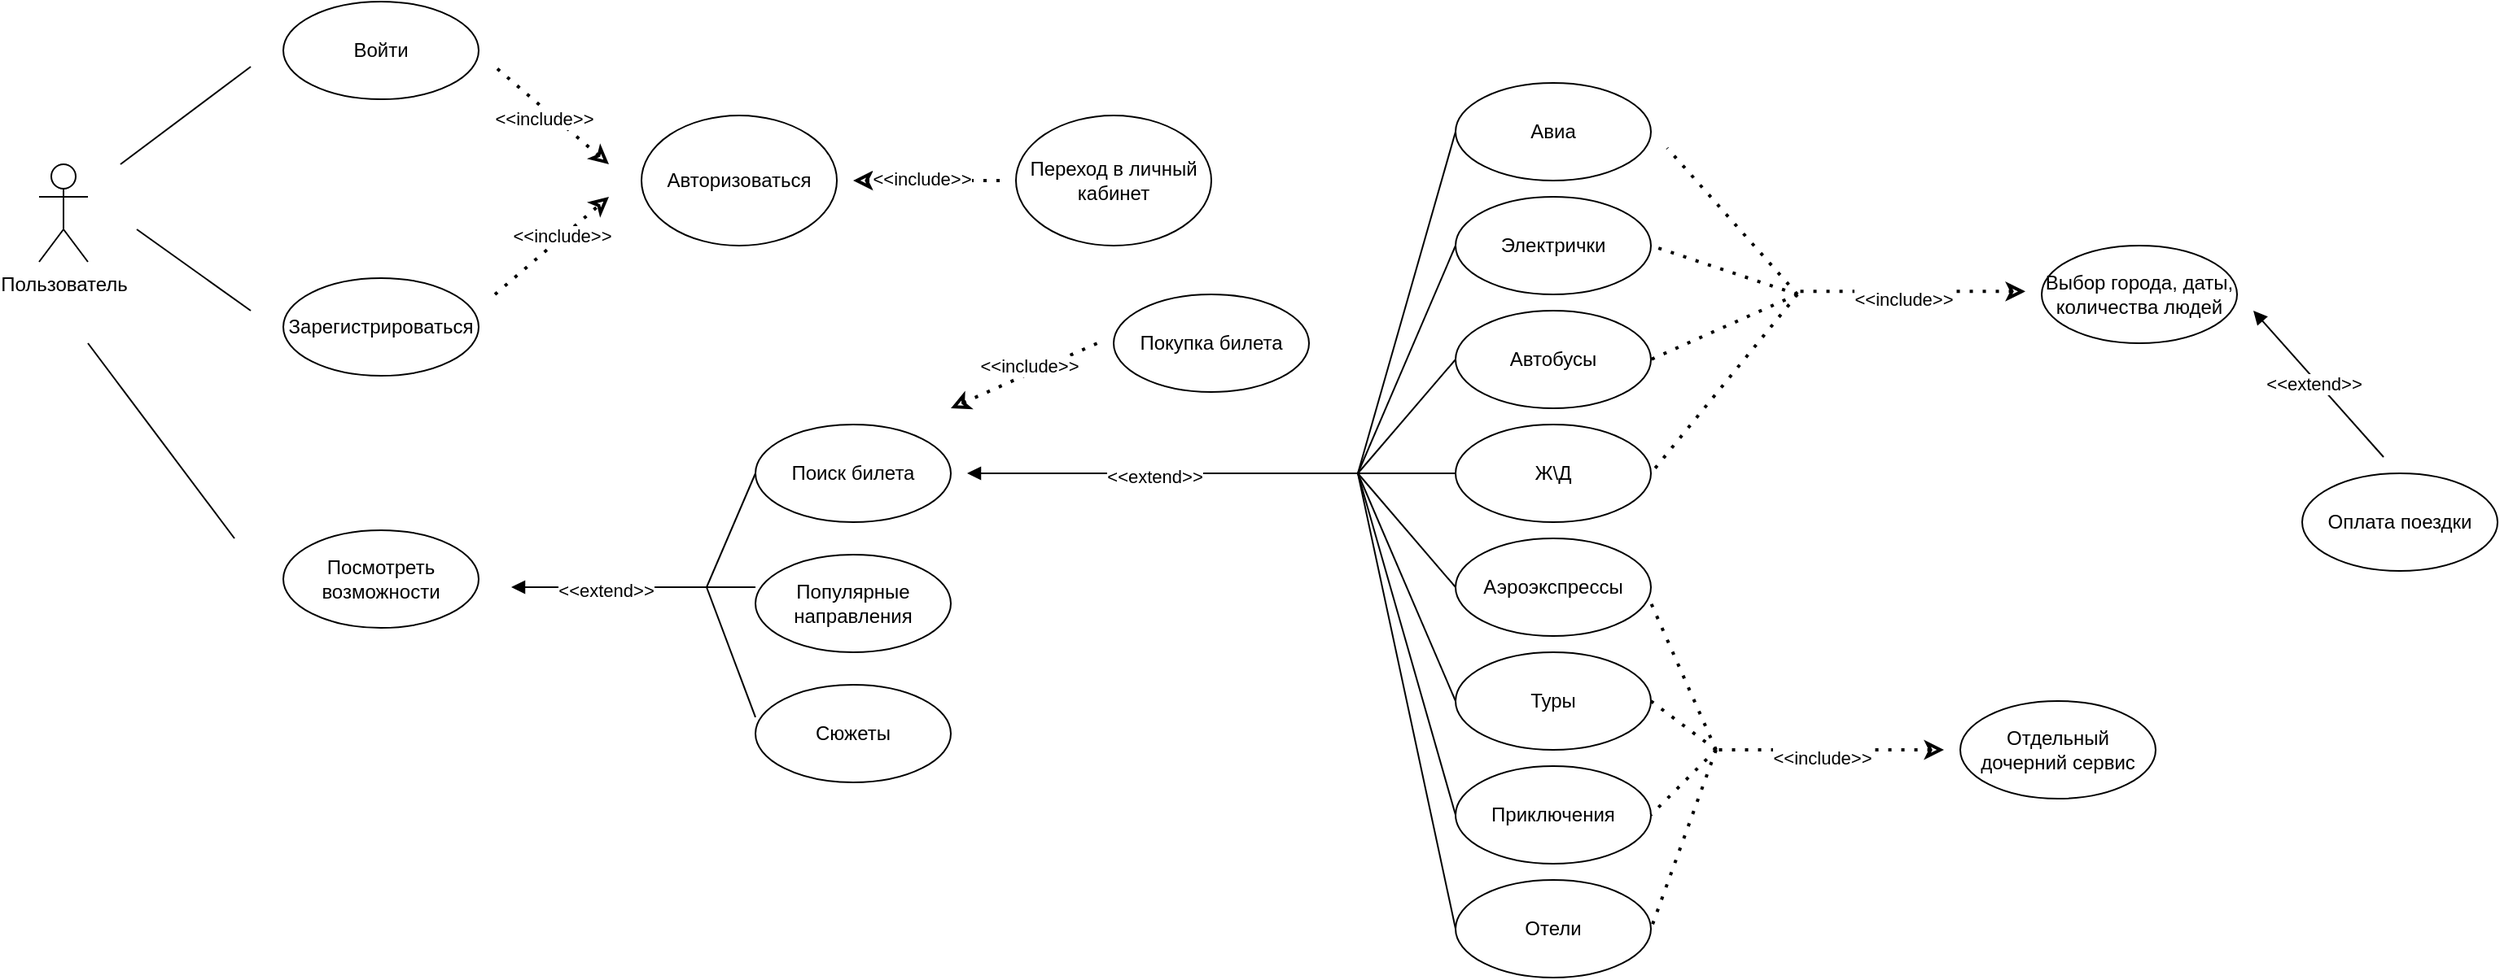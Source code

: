<mxfile version="21.0.2" type="device"><diagram name="Page-1" id="c1zeIDd_XCRvBves3jXl"><mxGraphModel dx="1233" dy="784" grid="1" gridSize="10" guides="1" tooltips="1" connect="1" arrows="1" fold="1" page="1" pageScale="1" pageWidth="827" pageHeight="1169" math="0" shadow="0"><root><mxCell id="0"/><mxCell id="1" parent="0"/><mxCell id="w6DlUA9wTFIRLQH9s6s4-1" value="Пользователь" style="shape=umlActor;verticalLabelPosition=bottom;verticalAlign=top;html=1;outlineConnect=0;" vertex="1" parent="1"><mxGeometry x="80" y="300" width="30" height="60" as="geometry"/></mxCell><mxCell id="w6DlUA9wTFIRLQH9s6s4-4" value="" style="endArrow=none;html=1;rounded=0;" edge="1" parent="1"><mxGeometry width="50" height="50" relative="1" as="geometry"><mxPoint x="130" y="300" as="sourcePoint"/><mxPoint x="210" y="240" as="targetPoint"/></mxGeometry></mxCell><mxCell id="w6DlUA9wTFIRLQH9s6s4-5" value="Войти" style="ellipse;whiteSpace=wrap;html=1;" vertex="1" parent="1"><mxGeometry x="230" y="200" width="120" height="60" as="geometry"/></mxCell><mxCell id="w6DlUA9wTFIRLQH9s6s4-6" value="Зарегистрироваться" style="ellipse;whiteSpace=wrap;html=1;" vertex="1" parent="1"><mxGeometry x="230" y="370" width="120" height="60" as="geometry"/></mxCell><mxCell id="w6DlUA9wTFIRLQH9s6s4-7" value="" style="endArrow=none;html=1;rounded=0;" edge="1" parent="1"><mxGeometry width="50" height="50" relative="1" as="geometry"><mxPoint x="140" y="340" as="sourcePoint"/><mxPoint x="210" y="390" as="targetPoint"/></mxGeometry></mxCell><mxCell id="w6DlUA9wTFIRLQH9s6s4-8" value="" style="endArrow=none;dashed=1;html=1;dashPattern=1 3;strokeWidth=2;rounded=0;endFill=0;startArrow=classic;startFill=0;" edge="1" parent="1"><mxGeometry width="50" height="50" relative="1" as="geometry"><mxPoint x="430" y="300" as="sourcePoint"/><mxPoint x="360" y="240" as="targetPoint"/></mxGeometry></mxCell><mxCell id="w6DlUA9wTFIRLQH9s6s4-10" value="&amp;lt;&amp;lt;include&amp;gt;&amp;gt;" style="edgeLabel;html=1;align=center;verticalAlign=middle;resizable=0;points=[];" vertex="1" connectable="0" parent="w6DlUA9wTFIRLQH9s6s4-8"><mxGeometry x="0.088" y="5" relative="1" as="geometry"><mxPoint x="1" as="offset"/></mxGeometry></mxCell><mxCell id="w6DlUA9wTFIRLQH9s6s4-9" value="" style="endArrow=classic;dashed=1;html=1;dashPattern=1 3;strokeWidth=2;rounded=0;startArrow=none;startFill=0;endFill=0;" edge="1" parent="1"><mxGeometry width="50" height="50" relative="1" as="geometry"><mxPoint x="360" y="380" as="sourcePoint"/><mxPoint x="430" y="320" as="targetPoint"/></mxGeometry></mxCell><mxCell id="w6DlUA9wTFIRLQH9s6s4-11" value="&amp;lt;&amp;lt;include&amp;gt;&amp;gt;" style="edgeLabel;html=1;align=center;verticalAlign=middle;resizable=0;points=[];" vertex="1" connectable="0" parent="w6DlUA9wTFIRLQH9s6s4-9"><mxGeometry x="0.159" y="2" relative="1" as="geometry"><mxPoint x="1" as="offset"/></mxGeometry></mxCell><mxCell id="w6DlUA9wTFIRLQH9s6s4-12" value="Авторизоваться" style="ellipse;whiteSpace=wrap;html=1;" vertex="1" parent="1"><mxGeometry x="450" y="270" width="120" height="80" as="geometry"/></mxCell><mxCell id="w6DlUA9wTFIRLQH9s6s4-13" value="" style="endArrow=classic;dashed=1;html=1;dashPattern=1 3;strokeWidth=2;rounded=0;startArrow=none;startFill=0;endFill=0;" edge="1" parent="1"><mxGeometry width="50" height="50" relative="1" as="geometry"><mxPoint x="670" y="310" as="sourcePoint"/><mxPoint x="580" y="310" as="targetPoint"/></mxGeometry></mxCell><mxCell id="w6DlUA9wTFIRLQH9s6s4-14" value="&amp;lt;&amp;lt;include&amp;gt;&amp;gt;" style="edgeLabel;html=1;align=center;verticalAlign=middle;resizable=0;points=[];" vertex="1" connectable="0" parent="w6DlUA9wTFIRLQH9s6s4-13"><mxGeometry x="0.088" y="5" relative="1" as="geometry"><mxPoint x="1" y="-6" as="offset"/></mxGeometry></mxCell><mxCell id="w6DlUA9wTFIRLQH9s6s4-15" value="Переход в личный кабинет" style="ellipse;whiteSpace=wrap;html=1;" vertex="1" parent="1"><mxGeometry x="680" y="270" width="120" height="80" as="geometry"/></mxCell><mxCell id="w6DlUA9wTFIRLQH9s6s4-16" value="" style="endArrow=none;html=1;rounded=0;" edge="1" parent="1"><mxGeometry width="50" height="50" relative="1" as="geometry"><mxPoint x="110" y="410" as="sourcePoint"/><mxPoint x="200" y="530" as="targetPoint"/></mxGeometry></mxCell><mxCell id="w6DlUA9wTFIRLQH9s6s4-17" value="Посмотреть возможности" style="ellipse;whiteSpace=wrap;html=1;" vertex="1" parent="1"><mxGeometry x="230" y="525" width="120" height="60" as="geometry"/></mxCell><mxCell id="w6DlUA9wTFIRLQH9s6s4-18" value="" style="endArrow=none;html=1;rounded=0;startArrow=block;startFill=1;" edge="1" parent="1"><mxGeometry width="50" height="50" relative="1" as="geometry"><mxPoint x="370" y="560" as="sourcePoint"/><mxPoint x="490" y="560" as="targetPoint"/></mxGeometry></mxCell><mxCell id="w6DlUA9wTFIRLQH9s6s4-19" value="&amp;lt;&amp;lt;extend&amp;gt;&amp;gt;" style="edgeLabel;html=1;align=center;verticalAlign=middle;resizable=0;points=[];" vertex="1" connectable="0" parent="w6DlUA9wTFIRLQH9s6s4-18"><mxGeometry x="-0.04" y="-2" relative="1" as="geometry"><mxPoint as="offset"/></mxGeometry></mxCell><mxCell id="w6DlUA9wTFIRLQH9s6s4-20" value="Поиск билета" style="ellipse;whiteSpace=wrap;html=1;" vertex="1" parent="1"><mxGeometry x="520" y="460" width="120" height="60" as="geometry"/></mxCell><mxCell id="w6DlUA9wTFIRLQH9s6s4-21" value="Популярные направления" style="ellipse;whiteSpace=wrap;html=1;" vertex="1" parent="1"><mxGeometry x="520" y="540" width="120" height="60" as="geometry"/></mxCell><mxCell id="w6DlUA9wTFIRLQH9s6s4-22" value="Сюжеты" style="ellipse;whiteSpace=wrap;html=1;" vertex="1" parent="1"><mxGeometry x="520" y="620" width="120" height="60" as="geometry"/></mxCell><mxCell id="w6DlUA9wTFIRLQH9s6s4-24" value="" style="endArrow=none;html=1;rounded=0;entryX=0;entryY=0.5;entryDx=0;entryDy=0;" edge="1" parent="1" target="w6DlUA9wTFIRLQH9s6s4-20"><mxGeometry width="50" height="50" relative="1" as="geometry"><mxPoint x="490" y="560" as="sourcePoint"/><mxPoint x="535" y="510" as="targetPoint"/></mxGeometry></mxCell><mxCell id="w6DlUA9wTFIRLQH9s6s4-25" value="" style="endArrow=none;html=1;rounded=0;entryX=0;entryY=0.333;entryDx=0;entryDy=0;entryPerimeter=0;" edge="1" parent="1" target="w6DlUA9wTFIRLQH9s6s4-21"><mxGeometry width="50" height="50" relative="1" as="geometry"><mxPoint x="490" y="560" as="sourcePoint"/><mxPoint x="530" y="500" as="targetPoint"/></mxGeometry></mxCell><mxCell id="w6DlUA9wTFIRLQH9s6s4-26" value="" style="endArrow=none;html=1;rounded=0;exitX=0;exitY=0.333;exitDx=0;exitDy=0;exitPerimeter=0;" edge="1" parent="1" source="w6DlUA9wTFIRLQH9s6s4-22"><mxGeometry width="50" height="50" relative="1" as="geometry"><mxPoint x="505" y="580" as="sourcePoint"/><mxPoint x="490" y="560" as="targetPoint"/></mxGeometry></mxCell><mxCell id="w6DlUA9wTFIRLQH9s6s4-27" value="" style="endArrow=none;html=1;rounded=0;startArrow=block;startFill=1;" edge="1" parent="1"><mxGeometry width="50" height="50" relative="1" as="geometry"><mxPoint x="650" y="490" as="sourcePoint"/><mxPoint x="890" y="490" as="targetPoint"/></mxGeometry></mxCell><mxCell id="w6DlUA9wTFIRLQH9s6s4-28" value="&amp;lt;&amp;lt;extend&amp;gt;&amp;gt;" style="edgeLabel;html=1;align=center;verticalAlign=middle;resizable=0;points=[];" vertex="1" connectable="0" parent="w6DlUA9wTFIRLQH9s6s4-27"><mxGeometry x="-0.04" y="-2" relative="1" as="geometry"><mxPoint as="offset"/></mxGeometry></mxCell><mxCell id="w6DlUA9wTFIRLQH9s6s4-29" value="" style="endArrow=none;dashed=1;html=1;dashPattern=1 3;strokeWidth=2;rounded=0;endFill=0;startArrow=classic;startFill=0;" edge="1" parent="1"><mxGeometry width="50" height="50" relative="1" as="geometry"><mxPoint x="640" y="450" as="sourcePoint"/><mxPoint x="730" y="410" as="targetPoint"/></mxGeometry></mxCell><mxCell id="w6DlUA9wTFIRLQH9s6s4-30" value="&amp;lt;&amp;lt;include&amp;gt;&amp;gt;" style="edgeLabel;html=1;align=center;verticalAlign=middle;resizable=0;points=[];" vertex="1" connectable="0" parent="w6DlUA9wTFIRLQH9s6s4-29"><mxGeometry x="0.088" y="5" relative="1" as="geometry"><mxPoint x="1" as="offset"/></mxGeometry></mxCell><mxCell id="w6DlUA9wTFIRLQH9s6s4-31" value="Покупка билета" style="ellipse;whiteSpace=wrap;html=1;" vertex="1" parent="1"><mxGeometry x="740" y="380" width="120" height="60" as="geometry"/></mxCell><mxCell id="w6DlUA9wTFIRLQH9s6s4-32" value="Авиа" style="ellipse;whiteSpace=wrap;html=1;" vertex="1" parent="1"><mxGeometry x="950" y="250" width="120" height="60" as="geometry"/></mxCell><mxCell id="w6DlUA9wTFIRLQH9s6s4-33" value="Ж\Д" style="ellipse;whiteSpace=wrap;html=1;" vertex="1" parent="1"><mxGeometry x="950" y="460" width="120" height="60" as="geometry"/></mxCell><mxCell id="w6DlUA9wTFIRLQH9s6s4-34" value="Автобусы" style="ellipse;whiteSpace=wrap;html=1;" vertex="1" parent="1"><mxGeometry x="950" y="390" width="120" height="60" as="geometry"/></mxCell><mxCell id="w6DlUA9wTFIRLQH9s6s4-35" value="Электрички" style="ellipse;whiteSpace=wrap;html=1;" vertex="1" parent="1"><mxGeometry x="950" y="320" width="120" height="60" as="geometry"/></mxCell><mxCell id="w6DlUA9wTFIRLQH9s6s4-36" value="Аэроэкспрессы" style="ellipse;whiteSpace=wrap;html=1;" vertex="1" parent="1"><mxGeometry x="950" y="530" width="120" height="60" as="geometry"/></mxCell><mxCell id="w6DlUA9wTFIRLQH9s6s4-37" value="Туры" style="ellipse;whiteSpace=wrap;html=1;" vertex="1" parent="1"><mxGeometry x="950" y="600" width="120" height="60" as="geometry"/></mxCell><mxCell id="w6DlUA9wTFIRLQH9s6s4-38" value="Приключения" style="ellipse;whiteSpace=wrap;html=1;" vertex="1" parent="1"><mxGeometry x="950" y="670" width="120" height="60" as="geometry"/></mxCell><mxCell id="w6DlUA9wTFIRLQH9s6s4-39" value="Отели" style="ellipse;whiteSpace=wrap;html=1;" vertex="1" parent="1"><mxGeometry x="950" y="740" width="120" height="60" as="geometry"/></mxCell><mxCell id="w6DlUA9wTFIRLQH9s6s4-40" value="" style="endArrow=none;html=1;rounded=0;entryX=0;entryY=0.5;entryDx=0;entryDy=0;" edge="1" parent="1" target="w6DlUA9wTFIRLQH9s6s4-32"><mxGeometry width="50" height="50" relative="1" as="geometry"><mxPoint x="890" y="490" as="sourcePoint"/><mxPoint x="930" y="440" as="targetPoint"/></mxGeometry></mxCell><mxCell id="w6DlUA9wTFIRLQH9s6s4-41" value="" style="endArrow=none;html=1;rounded=0;entryX=0;entryY=0.5;entryDx=0;entryDy=0;" edge="1" parent="1" target="w6DlUA9wTFIRLQH9s6s4-33"><mxGeometry width="50" height="50" relative="1" as="geometry"><mxPoint x="890" y="490" as="sourcePoint"/><mxPoint x="957" y="431" as="targetPoint"/></mxGeometry></mxCell><mxCell id="w6DlUA9wTFIRLQH9s6s4-42" value="" style="endArrow=none;html=1;rounded=0;entryX=0;entryY=0.5;entryDx=0;entryDy=0;" edge="1" parent="1" target="w6DlUA9wTFIRLQH9s6s4-34"><mxGeometry width="50" height="50" relative="1" as="geometry"><mxPoint x="890" y="490" as="sourcePoint"/><mxPoint x="950" y="580" as="targetPoint"/></mxGeometry></mxCell><mxCell id="w6DlUA9wTFIRLQH9s6s4-43" value="" style="endArrow=none;html=1;rounded=0;entryX=0;entryY=0.5;entryDx=0;entryDy=0;" edge="1" parent="1" target="w6DlUA9wTFIRLQH9s6s4-35"><mxGeometry width="50" height="50" relative="1" as="geometry"><mxPoint x="890" y="490" as="sourcePoint"/><mxPoint x="970" y="510" as="targetPoint"/></mxGeometry></mxCell><mxCell id="w6DlUA9wTFIRLQH9s6s4-44" value="" style="endArrow=none;html=1;rounded=0;entryX=0;entryY=0.5;entryDx=0;entryDy=0;" edge="1" parent="1" target="w6DlUA9wTFIRLQH9s6s4-36"><mxGeometry width="50" height="50" relative="1" as="geometry"><mxPoint x="890" y="490" as="sourcePoint"/><mxPoint x="980" y="520" as="targetPoint"/></mxGeometry></mxCell><mxCell id="w6DlUA9wTFIRLQH9s6s4-45" value="" style="endArrow=none;html=1;rounded=0;entryX=0;entryY=0.5;entryDx=0;entryDy=0;" edge="1" parent="1" target="w6DlUA9wTFIRLQH9s6s4-37"><mxGeometry width="50" height="50" relative="1" as="geometry"><mxPoint x="890" y="490" as="sourcePoint"/><mxPoint x="920" y="710" as="targetPoint"/></mxGeometry></mxCell><mxCell id="w6DlUA9wTFIRLQH9s6s4-46" value="" style="endArrow=none;html=1;rounded=0;entryX=0;entryY=0.5;entryDx=0;entryDy=0;" edge="1" parent="1" target="w6DlUA9wTFIRLQH9s6s4-38"><mxGeometry width="50" height="50" relative="1" as="geometry"><mxPoint x="890" y="490" as="sourcePoint"/><mxPoint x="900" y="700" as="targetPoint"/></mxGeometry></mxCell><mxCell id="w6DlUA9wTFIRLQH9s6s4-47" value="" style="endArrow=none;html=1;rounded=0;entryX=0;entryY=0.5;entryDx=0;entryDy=0;" edge="1" parent="1" target="w6DlUA9wTFIRLQH9s6s4-39"><mxGeometry width="50" height="50" relative="1" as="geometry"><mxPoint x="890" y="490" as="sourcePoint"/><mxPoint x="920" y="840" as="targetPoint"/></mxGeometry></mxCell><mxCell id="w6DlUA9wTFIRLQH9s6s4-49" value="" style="endArrow=none;dashed=1;html=1;dashPattern=1 3;strokeWidth=2;rounded=0;endFill=0;startArrow=classic;startFill=0;" edge="1" parent="1"><mxGeometry width="50" height="50" relative="1" as="geometry"><mxPoint x="1250" y="660" as="sourcePoint"/><mxPoint x="1110" y="660" as="targetPoint"/></mxGeometry></mxCell><mxCell id="w6DlUA9wTFIRLQH9s6s4-50" value="&amp;lt;&amp;lt;include&amp;gt;&amp;gt;" style="edgeLabel;html=1;align=center;verticalAlign=middle;resizable=0;points=[];" vertex="1" connectable="0" parent="w6DlUA9wTFIRLQH9s6s4-49"><mxGeometry x="0.088" y="5" relative="1" as="geometry"><mxPoint x="1" as="offset"/></mxGeometry></mxCell><mxCell id="w6DlUA9wTFIRLQH9s6s4-52" value="" style="endArrow=none;dashed=1;html=1;dashPattern=1 3;strokeWidth=2;rounded=0;entryX=0.994;entryY=0.635;entryDx=0;entryDy=0;entryPerimeter=0;" edge="1" parent="1" target="w6DlUA9wTFIRLQH9s6s4-36"><mxGeometry width="50" height="50" relative="1" as="geometry"><mxPoint x="1110" y="660" as="sourcePoint"/><mxPoint x="1080" y="500" as="targetPoint"/></mxGeometry></mxCell><mxCell id="w6DlUA9wTFIRLQH9s6s4-53" value="" style="endArrow=none;dashed=1;html=1;dashPattern=1 3;strokeWidth=2;rounded=0;entryX=1;entryY=0.5;entryDx=0;entryDy=0;" edge="1" parent="1" target="w6DlUA9wTFIRLQH9s6s4-37"><mxGeometry width="50" height="50" relative="1" as="geometry"><mxPoint x="1110" y="660" as="sourcePoint"/><mxPoint x="1090" y="510" as="targetPoint"/></mxGeometry></mxCell><mxCell id="w6DlUA9wTFIRLQH9s6s4-54" value="" style="endArrow=none;dashed=1;html=1;dashPattern=1 3;strokeWidth=2;rounded=0;entryX=1;entryY=0.5;entryDx=0;entryDy=0;" edge="1" parent="1" target="w6DlUA9wTFIRLQH9s6s4-38"><mxGeometry width="50" height="50" relative="1" as="geometry"><mxPoint x="1110" y="660" as="sourcePoint"/><mxPoint x="1100" y="520" as="targetPoint"/></mxGeometry></mxCell><mxCell id="w6DlUA9wTFIRLQH9s6s4-55" value="" style="endArrow=none;dashed=1;html=1;dashPattern=1 3;strokeWidth=2;rounded=0;entryX=1;entryY=0.5;entryDx=0;entryDy=0;" edge="1" parent="1" target="w6DlUA9wTFIRLQH9s6s4-39"><mxGeometry width="50" height="50" relative="1" as="geometry"><mxPoint x="1110" y="660" as="sourcePoint"/><mxPoint x="1110" y="530" as="targetPoint"/></mxGeometry></mxCell><mxCell id="w6DlUA9wTFIRLQH9s6s4-57" value="Отдельный дочерний сервис" style="ellipse;whiteSpace=wrap;html=1;" vertex="1" parent="1"><mxGeometry x="1260" y="630" width="120" height="60" as="geometry"/></mxCell><mxCell id="w6DlUA9wTFIRLQH9s6s4-58" value="Выбор города, даты, количества людей" style="ellipse;whiteSpace=wrap;html=1;" vertex="1" parent="1"><mxGeometry x="1310" y="350" width="120" height="60" as="geometry"/></mxCell><mxCell id="w6DlUA9wTFIRLQH9s6s4-59" value="" style="endArrow=none;dashed=1;html=1;dashPattern=1 3;strokeWidth=2;rounded=0;endFill=0;startArrow=classic;startFill=0;" edge="1" parent="1"><mxGeometry width="50" height="50" relative="1" as="geometry"><mxPoint x="1300" y="378.18" as="sourcePoint"/><mxPoint x="1160" y="378.18" as="targetPoint"/></mxGeometry></mxCell><mxCell id="w6DlUA9wTFIRLQH9s6s4-60" value="&amp;lt;&amp;lt;include&amp;gt;&amp;gt;" style="edgeLabel;html=1;align=center;verticalAlign=middle;resizable=0;points=[];" vertex="1" connectable="0" parent="w6DlUA9wTFIRLQH9s6s4-59"><mxGeometry x="0.088" y="5" relative="1" as="geometry"><mxPoint x="1" as="offset"/></mxGeometry></mxCell><mxCell id="w6DlUA9wTFIRLQH9s6s4-61" value="" style="endArrow=none;dashed=1;html=1;dashPattern=1 3;strokeWidth=2;rounded=0;entryX=1;entryY=0.5;entryDx=0;entryDy=0;" edge="1" parent="1"><mxGeometry width="50" height="50" relative="1" as="geometry"><mxPoint x="1160" y="380" as="sourcePoint"/><mxPoint x="1080" y="290" as="targetPoint"/></mxGeometry></mxCell><mxCell id="w6DlUA9wTFIRLQH9s6s4-62" value="" style="endArrow=none;dashed=1;html=1;dashPattern=1 3;strokeWidth=2;rounded=0;" edge="1" parent="1"><mxGeometry width="50" height="50" relative="1" as="geometry"><mxPoint x="1160" y="380" as="sourcePoint"/><mxPoint x="1070" y="350" as="targetPoint"/></mxGeometry></mxCell><mxCell id="w6DlUA9wTFIRLQH9s6s4-63" value="" style="endArrow=none;dashed=1;html=1;dashPattern=1 3;strokeWidth=2;rounded=0;" edge="1" parent="1"><mxGeometry width="50" height="50" relative="1" as="geometry"><mxPoint x="1160" y="380" as="sourcePoint"/><mxPoint x="1070" y="420" as="targetPoint"/></mxGeometry></mxCell><mxCell id="w6DlUA9wTFIRLQH9s6s4-64" value="" style="endArrow=none;dashed=1;html=1;dashPattern=1 3;strokeWidth=2;rounded=0;entryX=1;entryY=0.5;entryDx=0;entryDy=0;" edge="1" parent="1" target="w6DlUA9wTFIRLQH9s6s4-33"><mxGeometry width="50" height="50" relative="1" as="geometry"><mxPoint x="1160" y="380" as="sourcePoint"/><mxPoint x="1110" y="320" as="targetPoint"/></mxGeometry></mxCell><mxCell id="w6DlUA9wTFIRLQH9s6s4-65" value="" style="endArrow=none;html=1;rounded=0;startArrow=block;startFill=1;" edge="1" parent="1"><mxGeometry width="50" height="50" relative="1" as="geometry"><mxPoint x="1440" y="390" as="sourcePoint"/><mxPoint x="1520" y="480" as="targetPoint"/></mxGeometry></mxCell><mxCell id="w6DlUA9wTFIRLQH9s6s4-66" value="&amp;lt;&amp;lt;extend&amp;gt;&amp;gt;" style="edgeLabel;html=1;align=center;verticalAlign=middle;resizable=0;points=[];" vertex="1" connectable="0" parent="w6DlUA9wTFIRLQH9s6s4-65"><mxGeometry x="-0.04" y="-2" relative="1" as="geometry"><mxPoint as="offset"/></mxGeometry></mxCell><mxCell id="w6DlUA9wTFIRLQH9s6s4-67" value="Оплата поездки" style="ellipse;whiteSpace=wrap;html=1;" vertex="1" parent="1"><mxGeometry x="1470" y="490" width="120" height="60" as="geometry"/></mxCell></root></mxGraphModel></diagram></mxfile>